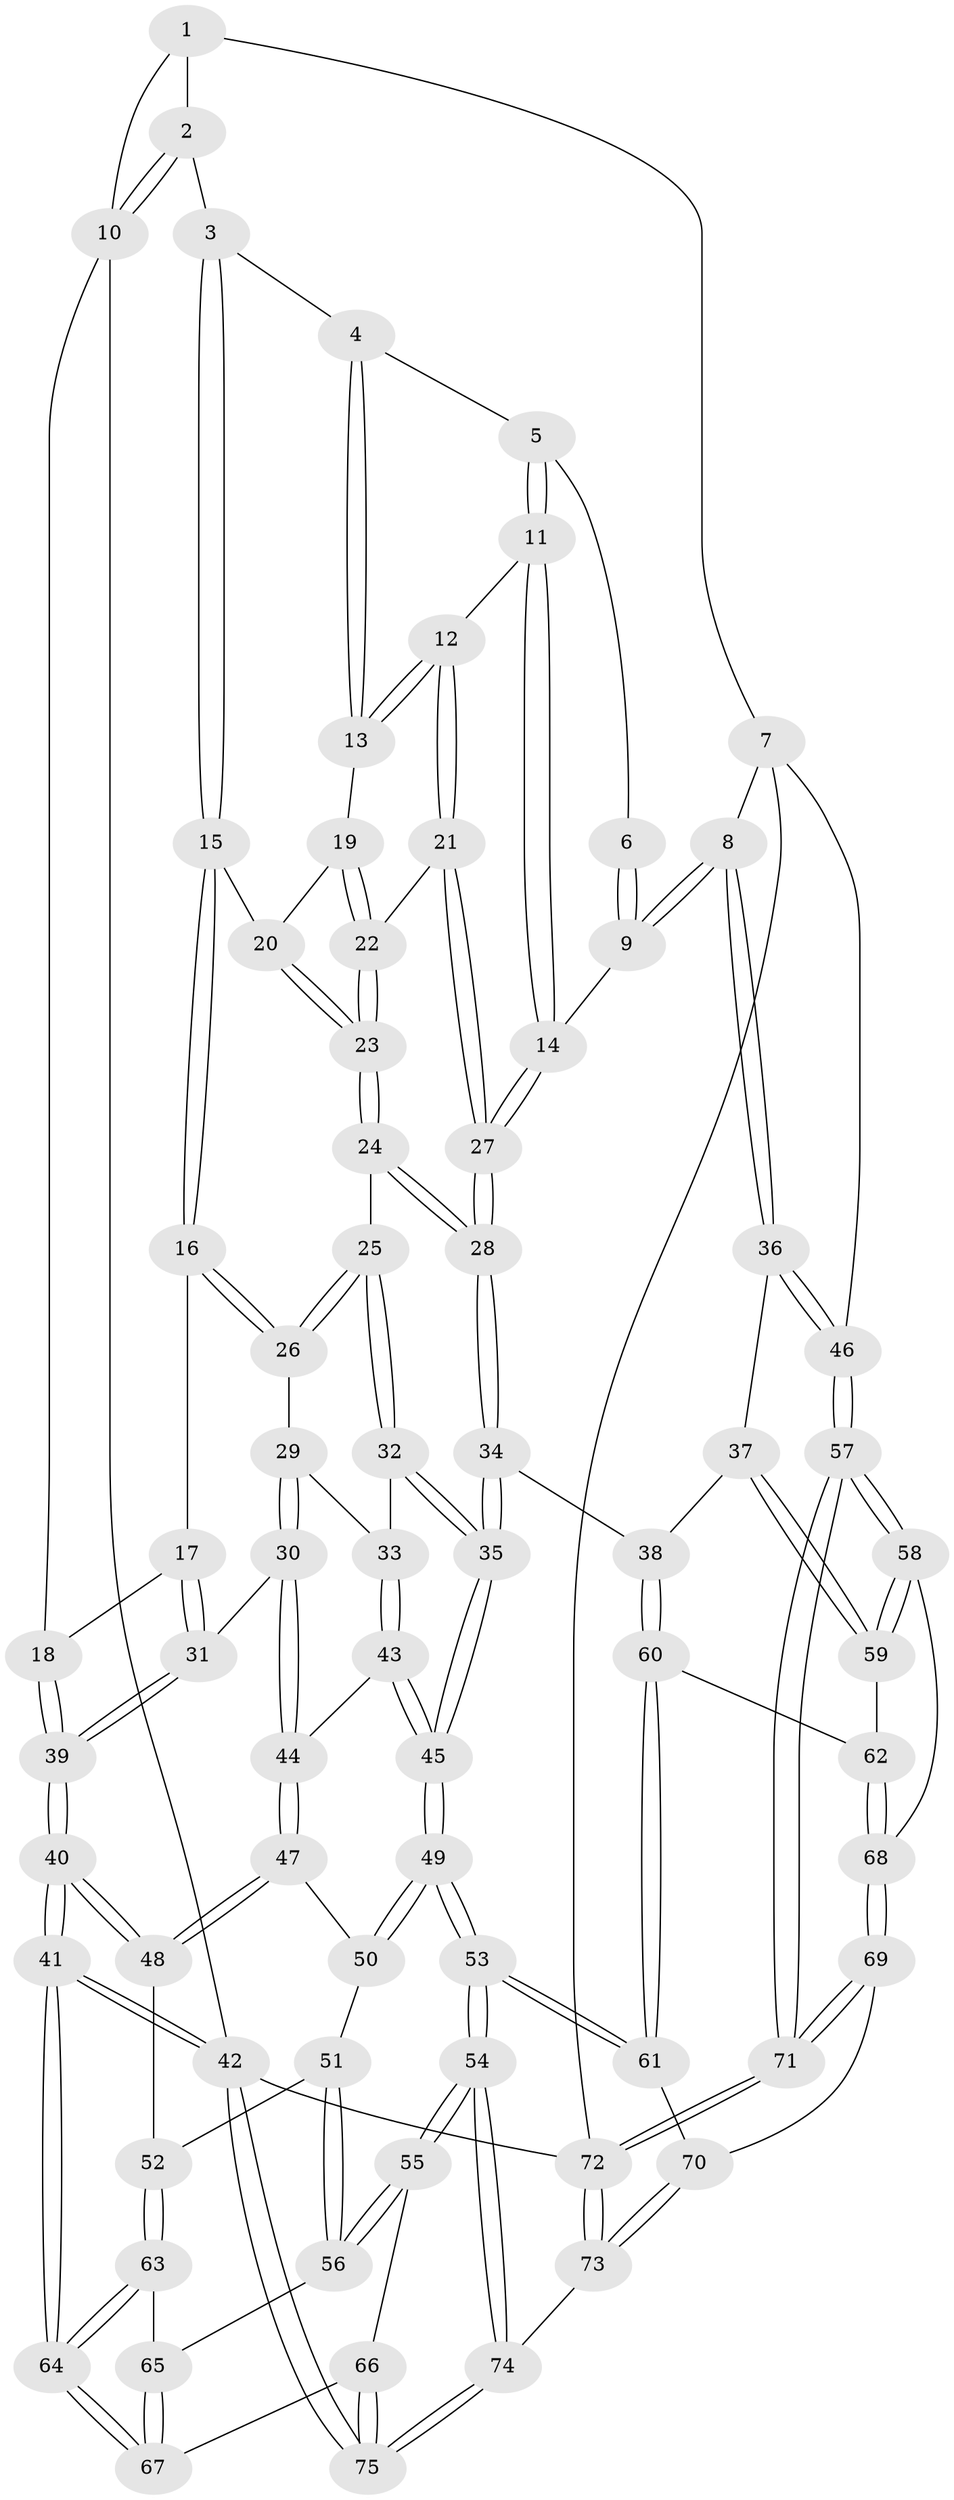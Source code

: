 // coarse degree distribution, {4: 0.4634146341463415, 5: 0.2926829268292683, 3: 0.0975609756097561, 6: 0.14634146341463414}
// Generated by graph-tools (version 1.1) at 2025/42/03/06/25 10:42:29]
// undirected, 75 vertices, 184 edges
graph export_dot {
graph [start="1"]
  node [color=gray90,style=filled];
  1 [pos="+0.7670538439232266+0"];
  2 [pos="+0.35207994675520804+0"];
  3 [pos="+0.3966591524385683+0"];
  4 [pos="+0.5177592438471695+0.030100521232462"];
  5 [pos="+0.6159361835462412+0.04278223926567686"];
  6 [pos="+0.7667693270722817+0"];
  7 [pos="+1+0.2785872912038027"];
  8 [pos="+0.9089484275697985+0.2493609627689596"];
  9 [pos="+0.8450786081808447+0.22102624714483918"];
  10 [pos="+0+0"];
  11 [pos="+0.6323874692134378+0.13481357360040097"];
  12 [pos="+0.5993927737643161+0.14332623473786651"];
  13 [pos="+0.5622640536605437+0.12769620159273126"];
  14 [pos="+0.8413045699347574+0.22183603080679304"];
  15 [pos="+0.3942249842462315+0.025443174893875025"];
  16 [pos="+0.23317625518879825+0.2333741695362603"];
  17 [pos="+0.09860245505554688+0.15635312489182568"];
  18 [pos="+0+0"];
  19 [pos="+0.48597133898180456+0.13109951344641194"];
  20 [pos="+0.43206732112230617+0.10130149034304621"];
  21 [pos="+0.5432883278503289+0.22374711083023682"];
  22 [pos="+0.5060573691010034+0.2194339253837549"];
  23 [pos="+0.4058077169601929+0.26320408436701925"];
  24 [pos="+0.3772683003047519+0.2994788337186781"];
  25 [pos="+0.3614907861694472+0.3008278057572832"];
  26 [pos="+0.23909620857573866+0.2419955546713191"];
  27 [pos="+0.6232813321739289+0.37645722793145314"];
  28 [pos="+0.5772720396595266+0.44293523988396244"];
  29 [pos="+0.19950321463370965+0.3421965060434924"];
  30 [pos="+0.13475844328672973+0.47302502116993694"];
  31 [pos="+0.06757994257487342+0.45279555399291016"];
  32 [pos="+0.3210471240285522+0.43741094016375864"];
  33 [pos="+0.30504297018762994+0.4470796494777391"];
  34 [pos="+0.5753001466953399+0.5008535967339156"];
  35 [pos="+0.48605251489093115+0.5731620712439367"];
  36 [pos="+0.8047847613359685+0.5259504688884137"];
  37 [pos="+0.739253867265262+0.5766082715093528"];
  38 [pos="+0.7114712600427204+0.587660427541462"];
  39 [pos="+0+0.45881006150370074"];
  40 [pos="+0+0.6725426249284753"];
  41 [pos="+0+1"];
  42 [pos="+0+1"];
  43 [pos="+0.25321942601024566+0.4857641429971875"];
  44 [pos="+0.16430619578857228+0.5079484800179587"];
  45 [pos="+0.43940302386602426+0.6433031053649843"];
  46 [pos="+1+0.5974851095690048"];
  47 [pos="+0.16593940821316255+0.5300159390180662"];
  48 [pos="+0.04752761733125173+0.6579570334831124"];
  49 [pos="+0.4194107450103965+0.6905483654824817"];
  50 [pos="+0.21323442692884742+0.6122056432958071"];
  51 [pos="+0.2080888515429328+0.623016005020295"];
  52 [pos="+0.1042744721936103+0.7058015330061981"];
  53 [pos="+0.4230912275882649+0.8035836997939363"];
  54 [pos="+0.40471348801369095+0.831945510237261"];
  55 [pos="+0.3702407033653886+0.836089444922054"];
  56 [pos="+0.1944801890085134+0.7332856116989029"];
  57 [pos="+1+0.6259070480564757"];
  58 [pos="+1+0.6458267614591763"];
  59 [pos="+0.9384885473635778+0.6553939489060643"];
  60 [pos="+0.7274688933081653+0.7001832204647384"];
  61 [pos="+0.6685539467250451+0.8162204078708334"];
  62 [pos="+0.8096483653384993+0.721851899227284"];
  63 [pos="+0.12056310355143453+0.7448655236268336"];
  64 [pos="+0.031956577086739546+0.9388140026554592"];
  65 [pos="+0.16527209051214142+0.7420260312162499"];
  66 [pos="+0.342596478293153+0.8467736625142473"];
  67 [pos="+0.2046770667923207+0.8782433434176665"];
  68 [pos="+0.8614307207995088+0.7824924147618187"];
  69 [pos="+0.8710384399756298+0.8555499530272894"];
  70 [pos="+0.6913188451216834+0.8517583369836562"];
  71 [pos="+1+1"];
  72 [pos="+1+1"];
  73 [pos="+0.7298101635391495+1"];
  74 [pos="+0.4771260758355766+1"];
  75 [pos="+0+1"];
  1 -- 2;
  1 -- 7;
  1 -- 10;
  2 -- 3;
  2 -- 10;
  2 -- 10;
  3 -- 4;
  3 -- 15;
  3 -- 15;
  4 -- 5;
  4 -- 13;
  4 -- 13;
  5 -- 6;
  5 -- 11;
  5 -- 11;
  6 -- 9;
  6 -- 9;
  7 -- 8;
  7 -- 46;
  7 -- 72;
  8 -- 9;
  8 -- 9;
  8 -- 36;
  8 -- 36;
  9 -- 14;
  10 -- 18;
  10 -- 42;
  11 -- 12;
  11 -- 14;
  11 -- 14;
  12 -- 13;
  12 -- 13;
  12 -- 21;
  12 -- 21;
  13 -- 19;
  14 -- 27;
  14 -- 27;
  15 -- 16;
  15 -- 16;
  15 -- 20;
  16 -- 17;
  16 -- 26;
  16 -- 26;
  17 -- 18;
  17 -- 31;
  17 -- 31;
  18 -- 39;
  18 -- 39;
  19 -- 20;
  19 -- 22;
  19 -- 22;
  20 -- 23;
  20 -- 23;
  21 -- 22;
  21 -- 27;
  21 -- 27;
  22 -- 23;
  22 -- 23;
  23 -- 24;
  23 -- 24;
  24 -- 25;
  24 -- 28;
  24 -- 28;
  25 -- 26;
  25 -- 26;
  25 -- 32;
  25 -- 32;
  26 -- 29;
  27 -- 28;
  27 -- 28;
  28 -- 34;
  28 -- 34;
  29 -- 30;
  29 -- 30;
  29 -- 33;
  30 -- 31;
  30 -- 44;
  30 -- 44;
  31 -- 39;
  31 -- 39;
  32 -- 33;
  32 -- 35;
  32 -- 35;
  33 -- 43;
  33 -- 43;
  34 -- 35;
  34 -- 35;
  34 -- 38;
  35 -- 45;
  35 -- 45;
  36 -- 37;
  36 -- 46;
  36 -- 46;
  37 -- 38;
  37 -- 59;
  37 -- 59;
  38 -- 60;
  38 -- 60;
  39 -- 40;
  39 -- 40;
  40 -- 41;
  40 -- 41;
  40 -- 48;
  40 -- 48;
  41 -- 42;
  41 -- 42;
  41 -- 64;
  41 -- 64;
  42 -- 75;
  42 -- 75;
  42 -- 72;
  43 -- 44;
  43 -- 45;
  43 -- 45;
  44 -- 47;
  44 -- 47;
  45 -- 49;
  45 -- 49;
  46 -- 57;
  46 -- 57;
  47 -- 48;
  47 -- 48;
  47 -- 50;
  48 -- 52;
  49 -- 50;
  49 -- 50;
  49 -- 53;
  49 -- 53;
  50 -- 51;
  51 -- 52;
  51 -- 56;
  51 -- 56;
  52 -- 63;
  52 -- 63;
  53 -- 54;
  53 -- 54;
  53 -- 61;
  53 -- 61;
  54 -- 55;
  54 -- 55;
  54 -- 74;
  54 -- 74;
  55 -- 56;
  55 -- 56;
  55 -- 66;
  56 -- 65;
  57 -- 58;
  57 -- 58;
  57 -- 71;
  57 -- 71;
  58 -- 59;
  58 -- 59;
  58 -- 68;
  59 -- 62;
  60 -- 61;
  60 -- 61;
  60 -- 62;
  61 -- 70;
  62 -- 68;
  62 -- 68;
  63 -- 64;
  63 -- 64;
  63 -- 65;
  64 -- 67;
  64 -- 67;
  65 -- 67;
  65 -- 67;
  66 -- 67;
  66 -- 75;
  66 -- 75;
  68 -- 69;
  68 -- 69;
  69 -- 70;
  69 -- 71;
  69 -- 71;
  70 -- 73;
  70 -- 73;
  71 -- 72;
  71 -- 72;
  72 -- 73;
  72 -- 73;
  73 -- 74;
  74 -- 75;
  74 -- 75;
}
